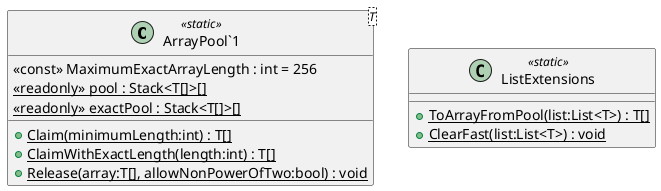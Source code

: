 @startuml
class "ArrayPool`1"<T> <<static>> {
    <<const>> MaximumExactArrayLength : int = 256
    {static} <<readonly>> pool : Stack<T[]>[]
    {static} <<readonly>> exactPool : Stack<T[]>[]
    + {static} Claim(minimumLength:int) : T[]
    + {static} ClaimWithExactLength(length:int) : T[]
    + {static} Release(array:T[], allowNonPowerOfTwo:bool) : void
}
class ListExtensions <<static>> {
    + {static} ToArrayFromPool(list:List<T>) : T[]
    + {static} ClearFast(list:List<T>) : void
}
@enduml
